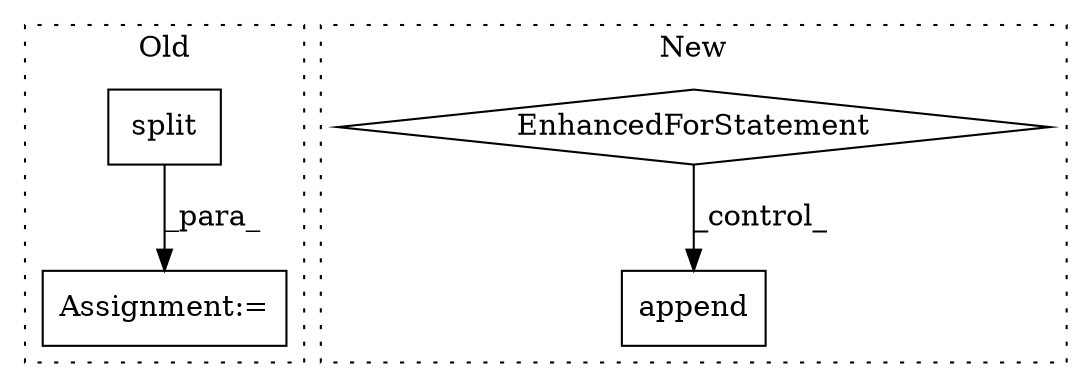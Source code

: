 digraph G {
subgraph cluster0 {
1 [label="split" a="32" s="8219,8229" l="6,1" shape="box"];
3 [label="Assignment:=" a="7" s="8212" l="1" shape="box"];
label = "Old";
style="dotted";
}
subgraph cluster1 {
2 [label="append" a="32" s="9263,9320" l="7,1" shape="box"];
4 [label="EnhancedForStatement" a="70" s="9069,9138" l="53,2" shape="diamond"];
label = "New";
style="dotted";
}
1 -> 3 [label="_para_"];
4 -> 2 [label="_control_"];
}
